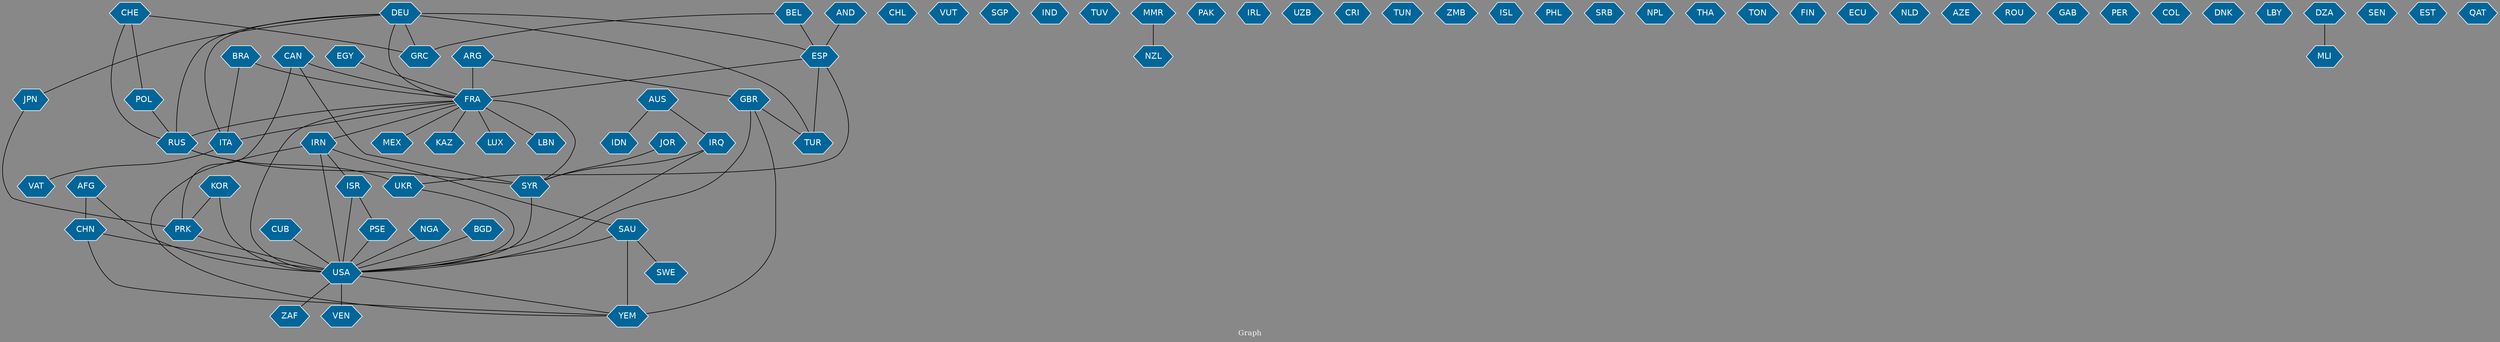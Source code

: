 // Countries together in item graph
graph {
	graph [bgcolor="#888888" fontcolor=white fontsize=12 label="Graph" outputorder=edgesfirst overlap=prism]
	node [color=white fillcolor="#006699" fontcolor=white fontname=Helvetica shape=hexagon style=filled]
	edge [arrowhead=open color=black fontcolor=white fontname=Courier fontsize=12]
		ISR [label=ISR]
		IRN [label=IRN]
		UKR [label=UKR]
		YEM [label=YEM]
		PSE [label=PSE]
		CHL [label=CHL]
		BRA [label=BRA]
		IRQ [label=IRQ]
		SAU [label=SAU]
		RUS [label=RUS]
		MEX [label=MEX]
		VUT [label=VUT]
		SGP [label=SGP]
		SYR [label=SYR]
		JOR [label=JOR]
		GRC [label=GRC]
		DEU [label=DEU]
		VEN [label=VEN]
		USA [label=USA]
		ESP [label=ESP]
		ITA [label=ITA]
		AFG [label=AFG]
		IDN [label=IDN]
		IND [label=IND]
		CUB [label=CUB]
		TUV [label=TUV]
		FRA [label=FRA]
		ARG [label=ARG]
		GBR [label=GBR]
		MMR [label=MMR]
		PAK [label=PAK]
		KAZ [label=KAZ]
		CHN [label=CHN]
		KOR [label=KOR]
		IRL [label=IRL]
		AUS [label=AUS]
		JPN [label=JPN]
		UZB [label=UZB]
		PRK [label=PRK]
		BEL [label=BEL]
		NZL [label=NZL]
		NGA [label=NGA]
		CRI [label=CRI]
		SWE [label=SWE]
		LUX [label=LUX]
		TUN [label=TUN]
		CAN [label=CAN]
		TUR [label=TUR]
		ZMB [label=ZMB]
		ISL [label=ISL]
		BGD [label=BGD]
		PHL [label=PHL]
		SRB [label=SRB]
		NPL [label=NPL]
		LBN [label=LBN]
		THA [label=THA]
		TON [label=TON]
		FIN [label=FIN]
		ECU [label=ECU]
		NLD [label=NLD]
		AZE [label=AZE]
		EGY [label=EGY]
		ROU [label=ROU]
		VAT [label=VAT]
		CHE [label=CHE]
		AND [label=AND]
		GAB [label=GAB]
		POL [label=POL]
		ZAF [label=ZAF]
		PER [label=PER]
		COL [label=COL]
		DNK [label=DNK]
		LBY [label=LBY]
		DZA [label=DZA]
		MLI [label=MLI]
		SEN [label=SEN]
		EST [label=EST]
		QAT [label=QAT]
			FRA -- USA [weight=1]
			DEU -- FRA [weight=3]
			USA -- ZAF [weight=2]
			KOR -- PRK [weight=4]
			ISR -- PSE [weight=14]
			NGA -- USA [weight=2]
			DEU -- RUS [weight=1]
			SYR -- USA [weight=3]
			BRA -- FRA [weight=1]
			ESP -- TUR [weight=1]
			KOR -- USA [weight=7]
			CHN -- USA [weight=2]
			CUB -- USA [weight=3]
			FRA -- IRN [weight=2]
			AFG -- CHN [weight=1]
			SAU -- YEM [weight=15]
			GBR -- YEM [weight=1]
			IRQ -- USA [weight=5]
			CHE -- GRC [weight=1]
			ESP -- FRA [weight=1]
			FRA -- RUS [weight=1]
			CAN -- PRK [weight=2]
			SAU -- SWE [weight=2]
			BRA -- ITA [weight=5]
			RUS -- SYR [weight=1]
			AUS -- IDN [weight=1]
			DEU -- ITA [weight=1]
			MMR -- NZL [weight=1]
			AND -- ESP [weight=1]
			ARG -- GBR [weight=1]
			GBR -- TUR [weight=2]
			DEU -- ESP [weight=1]
			AUS -- IRQ [weight=1]
			CHE -- POL [weight=1]
			DEU -- TUR [weight=1]
			AFG -- USA [weight=2]
			JPN -- PRK [weight=1]
			ESP -- UKR [weight=1]
			FRA -- LUX [weight=1]
			ITA -- VAT [weight=2]
			CAN -- FRA [weight=1]
			ARG -- FRA [weight=12]
			UKR -- USA [weight=2]
			RUS -- UKR [weight=14]
			PSE -- USA [weight=5]
			FRA -- SYR [weight=4]
			USA -- VEN [weight=8]
			FRA -- KAZ [weight=1]
			IRN -- USA [weight=11]
			FRA -- ITA [weight=4]
			CAN -- SYR [weight=3]
			ISR -- USA [weight=21]
			DEU -- GRC [weight=4]
			JOR -- SYR [weight=1]
			IRN -- SAU [weight=3]
			USA -- YEM [weight=1]
			FRA -- MEX [weight=1]
			BEL -- ESP [weight=2]
			BGD -- USA [weight=1]
			POL -- RUS [weight=1]
			CHE -- RUS [weight=2]
			FRA -- LBN [weight=2]
			CHN -- YEM [weight=2]
			IRN -- ISR [weight=13]
			PRK -- USA [weight=3]
			IRN -- YEM [weight=3]
			DZA -- MLI [weight=1]
			DEU -- JPN [weight=1]
			GBR -- USA [weight=1]
			BEL -- GRC [weight=1]
			EGY -- FRA [weight=1]
			SAU -- USA [weight=2]
			IRQ -- SYR [weight=1]
}